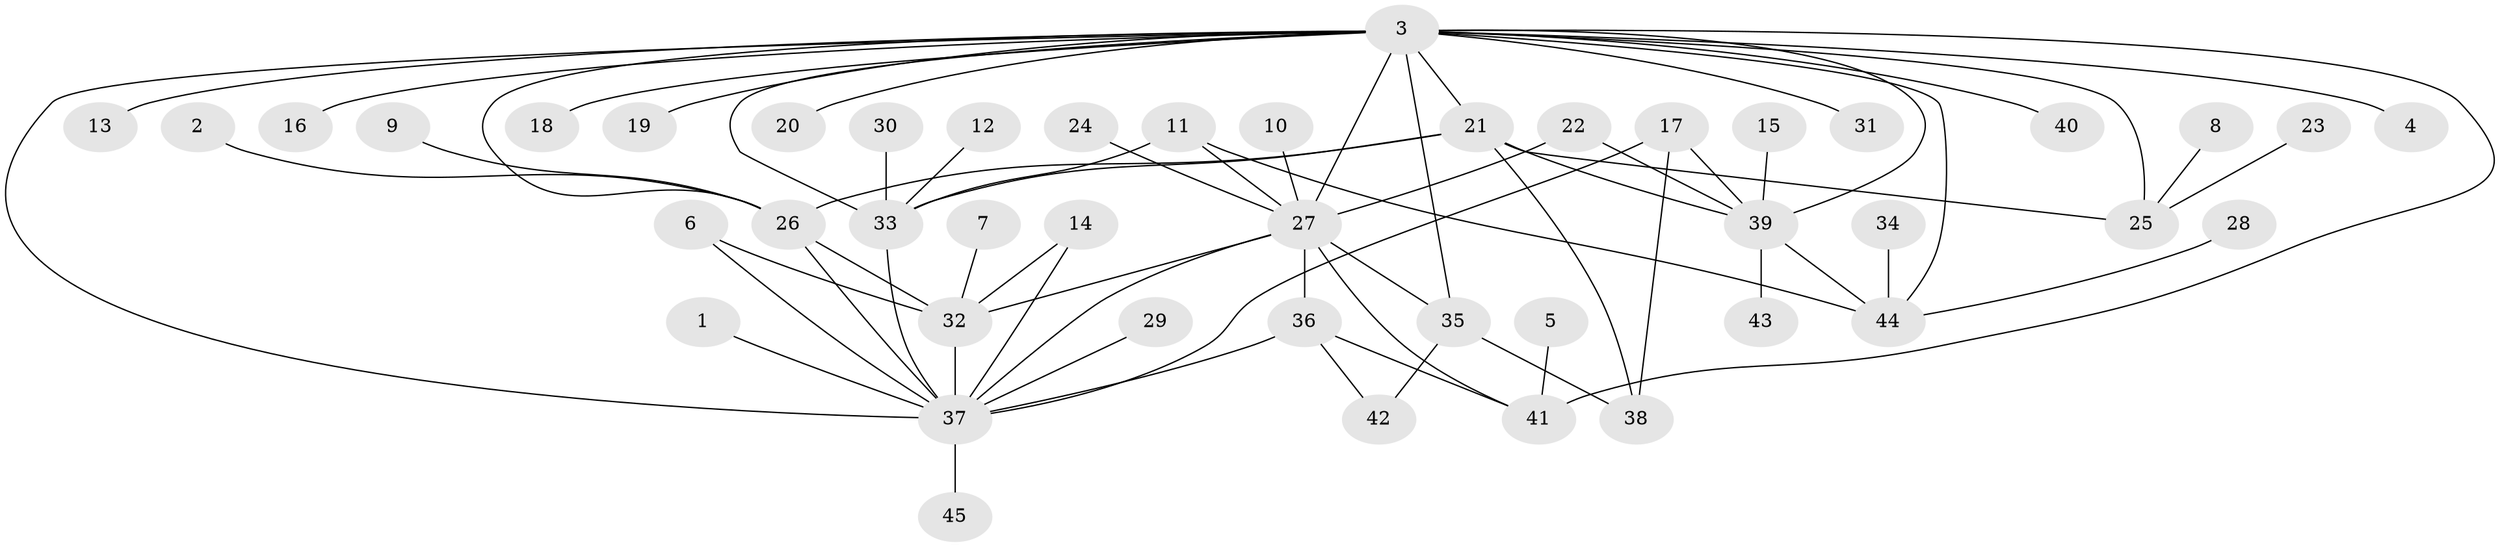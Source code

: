 // original degree distribution, {11: 0.011111111111111112, 14: 0.011111111111111112, 12: 0.022222222222222223, 7: 0.022222222222222223, 5: 0.022222222222222223, 9: 0.022222222222222223, 6: 0.03333333333333333, 1: 0.4666666666666667, 2: 0.2222222222222222, 3: 0.12222222222222222, 8: 0.011111111111111112, 4: 0.03333333333333333}
// Generated by graph-tools (version 1.1) at 2025/25/03/09/25 03:25:54]
// undirected, 45 vertices, 67 edges
graph export_dot {
graph [start="1"]
  node [color=gray90,style=filled];
  1;
  2;
  3;
  4;
  5;
  6;
  7;
  8;
  9;
  10;
  11;
  12;
  13;
  14;
  15;
  16;
  17;
  18;
  19;
  20;
  21;
  22;
  23;
  24;
  25;
  26;
  27;
  28;
  29;
  30;
  31;
  32;
  33;
  34;
  35;
  36;
  37;
  38;
  39;
  40;
  41;
  42;
  43;
  44;
  45;
  1 -- 37 [weight=1.0];
  2 -- 26 [weight=1.0];
  3 -- 4 [weight=1.0];
  3 -- 13 [weight=1.0];
  3 -- 16 [weight=1.0];
  3 -- 18 [weight=1.0];
  3 -- 19 [weight=1.0];
  3 -- 20 [weight=1.0];
  3 -- 21 [weight=1.0];
  3 -- 25 [weight=1.0];
  3 -- 26 [weight=1.0];
  3 -- 27 [weight=1.0];
  3 -- 31 [weight=1.0];
  3 -- 33 [weight=1.0];
  3 -- 35 [weight=1.0];
  3 -- 37 [weight=2.0];
  3 -- 39 [weight=1.0];
  3 -- 40 [weight=2.0];
  3 -- 41 [weight=2.0];
  3 -- 44 [weight=1.0];
  5 -- 41 [weight=1.0];
  6 -- 32 [weight=1.0];
  6 -- 37 [weight=1.0];
  7 -- 32 [weight=1.0];
  8 -- 25 [weight=1.0];
  9 -- 26 [weight=1.0];
  10 -- 27 [weight=1.0];
  11 -- 27 [weight=1.0];
  11 -- 33 [weight=1.0];
  11 -- 44 [weight=1.0];
  12 -- 33 [weight=1.0];
  14 -- 32 [weight=1.0];
  14 -- 37 [weight=1.0];
  15 -- 39 [weight=1.0];
  17 -- 37 [weight=1.0];
  17 -- 38 [weight=1.0];
  17 -- 39 [weight=1.0];
  21 -- 25 [weight=1.0];
  21 -- 26 [weight=1.0];
  21 -- 33 [weight=1.0];
  21 -- 38 [weight=1.0];
  21 -- 39 [weight=1.0];
  22 -- 27 [weight=1.0];
  22 -- 39 [weight=1.0];
  23 -- 25 [weight=1.0];
  24 -- 27 [weight=1.0];
  26 -- 32 [weight=1.0];
  26 -- 37 [weight=1.0];
  27 -- 32 [weight=1.0];
  27 -- 35 [weight=2.0];
  27 -- 36 [weight=2.0];
  27 -- 37 [weight=1.0];
  27 -- 41 [weight=1.0];
  28 -- 44 [weight=1.0];
  29 -- 37 [weight=1.0];
  30 -- 33 [weight=1.0];
  32 -- 37 [weight=1.0];
  33 -- 37 [weight=1.0];
  34 -- 44 [weight=1.0];
  35 -- 38 [weight=1.0];
  35 -- 42 [weight=1.0];
  36 -- 37 [weight=2.0];
  36 -- 41 [weight=1.0];
  36 -- 42 [weight=1.0];
  37 -- 45 [weight=2.0];
  39 -- 43 [weight=1.0];
  39 -- 44 [weight=1.0];
}
